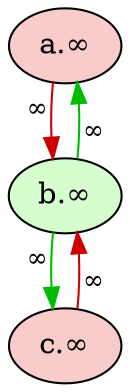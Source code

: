 digraph {
    // Node defaults can be set here if needed
    "a" [style="filled" fillcolor="#f7cccb" label="a.∞" fontsize=14]
    "b" [style="filled" fillcolor="#d5fdce" label="b.∞" fontsize=14]
    "c" [style="filled" fillcolor="#f7cccb" label="c.∞" fontsize=14]
    edge[labeldistance=1.5 fontsize=12]
    "a" -> "b" [color="#CC0000" style="solid" dir="forward" taillabel="∞" ]
    "b" -> "a" [color="#00BB00" style="solid" dir="forward" taillabel="∞" ]
    "b" -> "c" [color="#00BB00" style="solid" dir="forward" taillabel="∞" ]
    "c" -> "b" [color="#CC0000" style="solid" dir="forward" taillabel="∞" ]
 }
